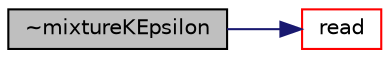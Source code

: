 digraph "~mixtureKEpsilon"
{
  bgcolor="transparent";
  edge [fontname="Helvetica",fontsize="10",labelfontname="Helvetica",labelfontsize="10"];
  node [fontname="Helvetica",fontsize="10",shape=record];
  rankdir="LR";
  Node314 [label="~mixtureKEpsilon",height=0.2,width=0.4,color="black", fillcolor="grey75", style="filled", fontcolor="black"];
  Node314 -> Node315 [color="midnightblue",fontsize="10",style="solid",fontname="Helvetica"];
  Node315 [label="read",height=0.2,width=0.4,color="red",URL="$a32109.html#af816873151ddb0126e98bb2f914d8ed5",tooltip="Re-read model coefficients if they have changed. "];
}

